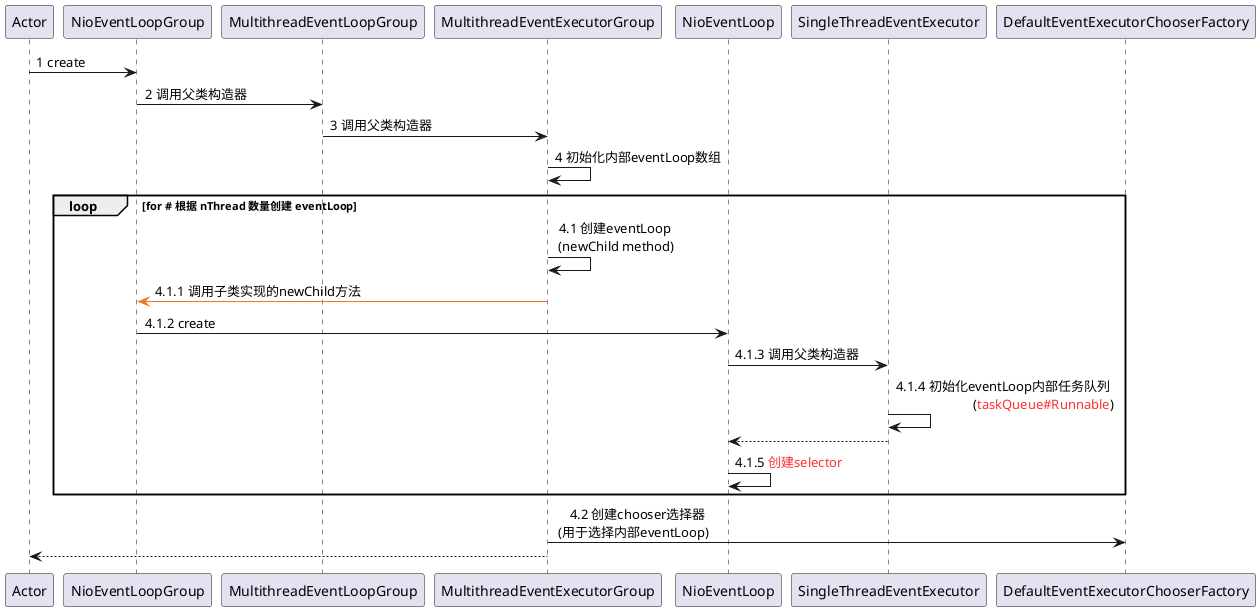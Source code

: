 @startuml participant

Actor -> NioEventLoopGroup: 1 create
NioEventLoopGroup -> MultithreadEventLoopGroup: 2 调用父类构造器
MultithreadEventLoopGroup -> MultithreadEventExecutorGroup: 3 调用父类构造器
MultithreadEventExecutorGroup -> MultithreadEventExecutorGroup: 4 初始化内部eventLoop数组
loop for # 根据 nThread 数量创建 eventLoop
MultithreadEventExecutorGroup -> MultithreadEventExecutorGroup: 4.1 创建eventLoop \r (newChild method)
NioEventLoopGroup <-[#EE7621] MultithreadEventExecutorGroup: 4.1.1 调用子类实现的newChild方法
NioEventLoopGroup -> NioEventLoop: 4.1.2 create
NioEventLoop -> SingleThreadEventExecutor: 4.1.3 调用父类构造器
SingleThreadEventExecutor -> SingleThreadEventExecutor: 4.1.4 初始化eventLoop内部任务队列 \r (<color:#FF3030>taskQueue#Runnable</color>)
NioEventLoop <-- SingleThreadEventExecutor
NioEventLoop -> NioEventLoop: 4.1.5 <color:#FF3030>创建selector</color>
end
MultithreadEventExecutorGroup -> DefaultEventExecutorChooserFactory: 4.2 创建chooser选择器 \r (用于选择内部eventLoop)

Actor <-- MultithreadEventExecutorGroup
@enduml